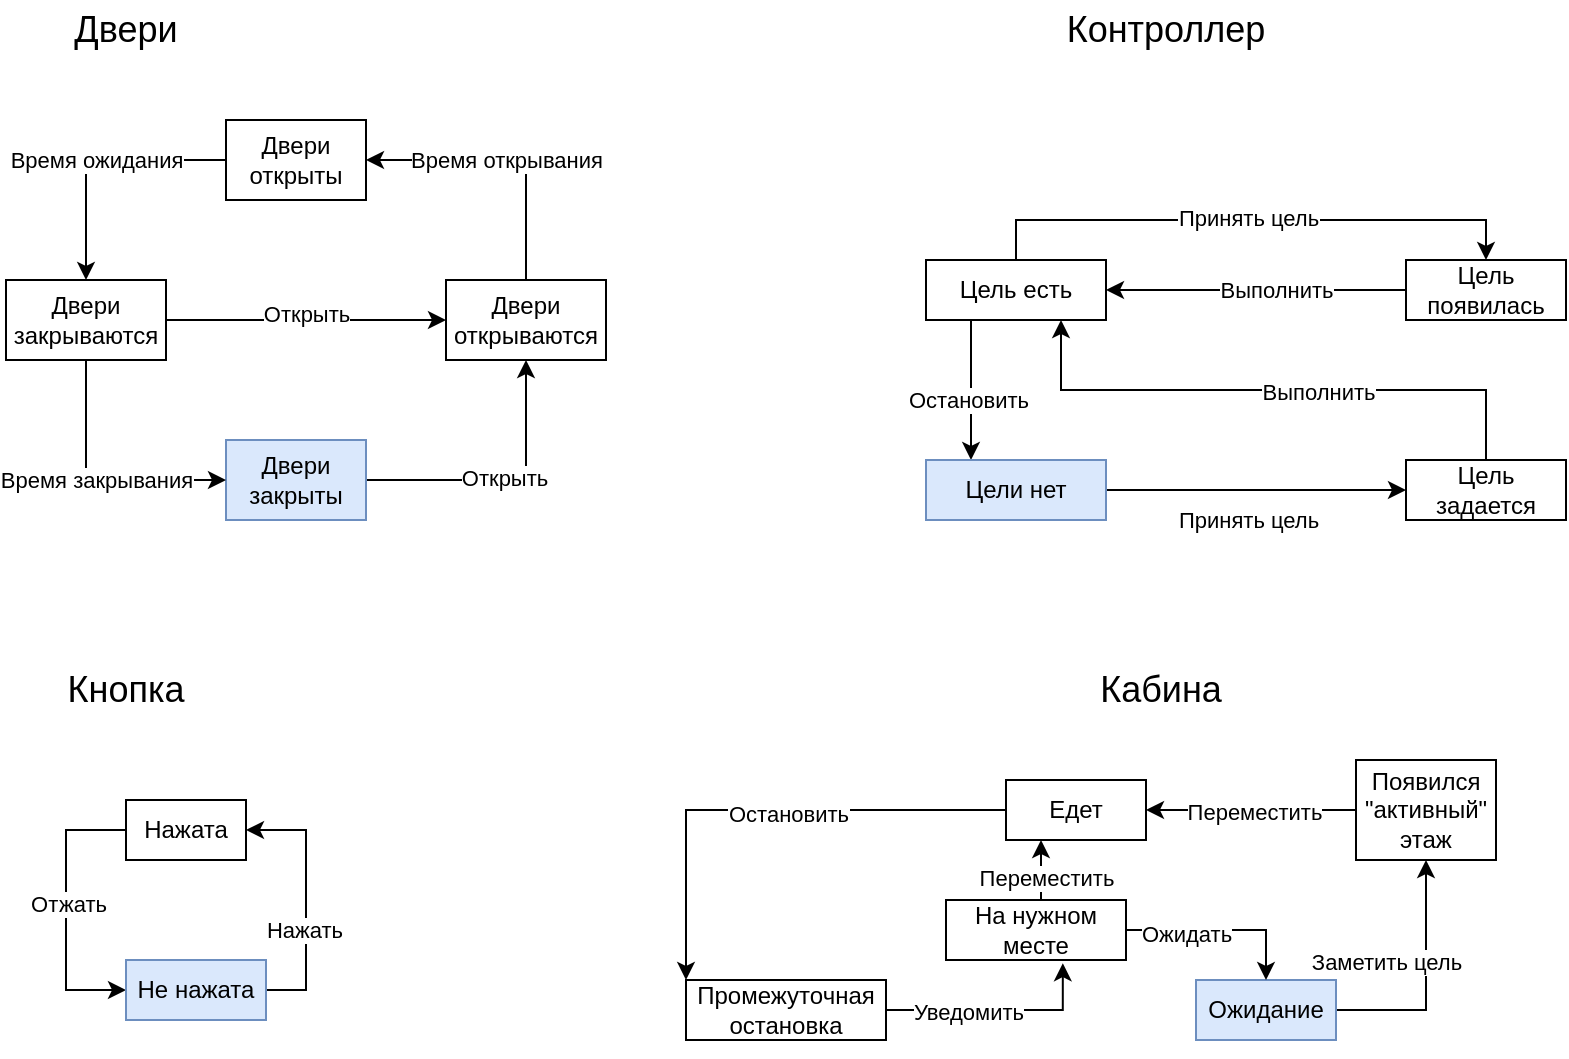 <mxfile version="24.5.2" type="device">
  <diagram name="ДПС лифта" id="ViV0qKlwYsVtwToXWygZ">
    <mxGraphModel dx="1050" dy="575" grid="1" gridSize="10" guides="1" tooltips="1" connect="1" arrows="1" fold="1" page="1" pageScale="1" pageWidth="2336" pageHeight="1654" math="0" shadow="0">
      <root>
        <mxCell id="0" />
        <mxCell id="1" parent="0" />
        <mxCell id="2gDo3BQqO2C97RwKKdHj-9" value="Время ожидания" style="edgeStyle=orthogonalEdgeStyle;rounded=0;orthogonalLoop=1;jettySize=auto;html=1;exitX=0;exitY=0.5;exitDx=0;exitDy=0;entryX=0.5;entryY=0;entryDx=0;entryDy=0;" parent="1" source="2gDo3BQqO2C97RwKKdHj-1" target="2gDo3BQqO2C97RwKKdHj-8" edge="1">
          <mxGeometry relative="1" as="geometry" />
        </mxCell>
        <mxCell id="2gDo3BQqO2C97RwKKdHj-1" value="Двери открыты" style="rounded=0;whiteSpace=wrap;html=1;" parent="1" vertex="1">
          <mxGeometry x="260" y="200" width="70" height="40" as="geometry" />
        </mxCell>
        <mxCell id="2gDo3BQqO2C97RwKKdHj-2" value="Двери" style="text;html=1;align=center;verticalAlign=middle;whiteSpace=wrap;rounded=0;fontSize=18;" parent="1" vertex="1">
          <mxGeometry x="180" y="140" width="60" height="30" as="geometry" />
        </mxCell>
        <mxCell id="2gDo3BQqO2C97RwKKdHj-3" value="Контроллер" style="text;html=1;align=center;verticalAlign=middle;whiteSpace=wrap;rounded=0;fontSize=18;" parent="1" vertex="1">
          <mxGeometry x="700" y="140" width="60" height="30" as="geometry" />
        </mxCell>
        <mxCell id="2gDo3BQqO2C97RwKKdHj-4" value="Кнопка" style="text;html=1;align=center;verticalAlign=middle;whiteSpace=wrap;rounded=0;fontSize=18;" parent="1" vertex="1">
          <mxGeometry x="180" y="470" width="60" height="30" as="geometry" />
        </mxCell>
        <mxCell id="2gDo3BQqO2C97RwKKdHj-5" value="Кабина&amp;nbsp;" style="text;html=1;align=center;verticalAlign=middle;whiteSpace=wrap;rounded=0;fontSize=18;" parent="1" vertex="1">
          <mxGeometry x="700" y="470" width="60" height="30" as="geometry" />
        </mxCell>
        <mxCell id="2gDo3BQqO2C97RwKKdHj-10" value="Время открывания" style="edgeStyle=orthogonalEdgeStyle;rounded=0;orthogonalLoop=1;jettySize=auto;html=1;exitX=0.5;exitY=0;exitDx=0;exitDy=0;entryX=1;entryY=0.5;entryDx=0;entryDy=0;" parent="1" source="2gDo3BQqO2C97RwKKdHj-6" target="2gDo3BQqO2C97RwKKdHj-1" edge="1">
          <mxGeometry relative="1" as="geometry" />
        </mxCell>
        <mxCell id="2gDo3BQqO2C97RwKKdHj-6" value="Двери открываются" style="rounded=0;whiteSpace=wrap;html=1;" parent="1" vertex="1">
          <mxGeometry x="370" y="280" width="80" height="40" as="geometry" />
        </mxCell>
        <mxCell id="2gDo3BQqO2C97RwKKdHj-11" value="" style="edgeStyle=orthogonalEdgeStyle;rounded=0;orthogonalLoop=1;jettySize=auto;html=1;exitX=1;exitY=0.5;exitDx=0;exitDy=0;entryX=0.5;entryY=1;entryDx=0;entryDy=0;" parent="1" source="2gDo3BQqO2C97RwKKdHj-7" target="2gDo3BQqO2C97RwKKdHj-6" edge="1">
          <mxGeometry relative="1" as="geometry" />
        </mxCell>
        <mxCell id="1Hp3-lnBUeghpZRX9uwr-5" value="Открыть" style="edgeLabel;html=1;align=center;verticalAlign=middle;resizable=0;points=[];" parent="2gDo3BQqO2C97RwKKdHj-11" vertex="1" connectable="0">
          <mxGeometry x="-0.017" y="1" relative="1" as="geometry">
            <mxPoint as="offset" />
          </mxGeometry>
        </mxCell>
        <mxCell id="2gDo3BQqO2C97RwKKdHj-7" value="Двери закрыты" style="rounded=0;whiteSpace=wrap;html=1;fillColor=#dae8fc;strokeColor=#6c8ebf;" parent="1" vertex="1">
          <mxGeometry x="260" y="360" width="70" height="40" as="geometry" />
        </mxCell>
        <mxCell id="2gDo3BQqO2C97RwKKdHj-12" value="Время закрывания" style="edgeStyle=orthogonalEdgeStyle;rounded=0;orthogonalLoop=1;jettySize=auto;html=1;exitX=0.5;exitY=1;exitDx=0;exitDy=0;entryX=0;entryY=0.5;entryDx=0;entryDy=0;" parent="1" source="2gDo3BQqO2C97RwKKdHj-8" target="2gDo3BQqO2C97RwKKdHj-7" edge="1">
          <mxGeometry relative="1" as="geometry" />
        </mxCell>
        <mxCell id="2gDo3BQqO2C97RwKKdHj-13" style="edgeStyle=orthogonalEdgeStyle;rounded=0;orthogonalLoop=1;jettySize=auto;html=1;exitX=1;exitY=0.5;exitDx=0;exitDy=0;entryX=0;entryY=0.5;entryDx=0;entryDy=0;" parent="1" source="2gDo3BQqO2C97RwKKdHj-8" target="2gDo3BQqO2C97RwKKdHj-6" edge="1">
          <mxGeometry relative="1" as="geometry" />
        </mxCell>
        <mxCell id="lF5VUnWABReuihg8N5pp-5" value="Открыть" style="edgeLabel;html=1;align=center;verticalAlign=middle;resizable=0;points=[];" parent="2gDo3BQqO2C97RwKKdHj-13" vertex="1" connectable="0">
          <mxGeometry x="-0.003" y="3" relative="1" as="geometry">
            <mxPoint as="offset" />
          </mxGeometry>
        </mxCell>
        <mxCell id="2gDo3BQqO2C97RwKKdHj-8" value="Двери закрываются" style="rounded=0;whiteSpace=wrap;html=1;" parent="1" vertex="1">
          <mxGeometry x="150" y="280" width="80" height="40" as="geometry" />
        </mxCell>
        <mxCell id="2gDo3BQqO2C97RwKKdHj-18" style="edgeStyle=orthogonalEdgeStyle;rounded=0;orthogonalLoop=1;jettySize=auto;html=1;exitX=0;exitY=0.5;exitDx=0;exitDy=0;entryX=0;entryY=0.5;entryDx=0;entryDy=0;" parent="1" source="2gDo3BQqO2C97RwKKdHj-14" target="2gDo3BQqO2C97RwKKdHj-15" edge="1">
          <mxGeometry relative="1" as="geometry">
            <Array as="points">
              <mxPoint x="180" y="555" />
              <mxPoint x="180" y="635" />
            </Array>
          </mxGeometry>
        </mxCell>
        <mxCell id="1Hp3-lnBUeghpZRX9uwr-7" value="Отжать" style="edgeLabel;html=1;align=center;verticalAlign=middle;resizable=0;points=[];" parent="2gDo3BQqO2C97RwKKdHj-18" vertex="1" connectable="0">
          <mxGeometry x="-0.043" y="1" relative="1" as="geometry">
            <mxPoint as="offset" />
          </mxGeometry>
        </mxCell>
        <mxCell id="2gDo3BQqO2C97RwKKdHj-14" value="Нажата" style="rounded=0;whiteSpace=wrap;html=1;" parent="1" vertex="1">
          <mxGeometry x="210" y="540" width="60" height="30" as="geometry" />
        </mxCell>
        <mxCell id="2gDo3BQqO2C97RwKKdHj-16" style="edgeStyle=orthogonalEdgeStyle;rounded=0;orthogonalLoop=1;jettySize=auto;html=1;exitX=1;exitY=0.5;exitDx=0;exitDy=0;entryX=1;entryY=0.5;entryDx=0;entryDy=0;" parent="1" source="2gDo3BQqO2C97RwKKdHj-15" target="2gDo3BQqO2C97RwKKdHj-14" edge="1">
          <mxGeometry relative="1" as="geometry" />
        </mxCell>
        <mxCell id="1Hp3-lnBUeghpZRX9uwr-6" value="Нажать" style="edgeLabel;html=1;align=center;verticalAlign=middle;resizable=0;points=[];" parent="2gDo3BQqO2C97RwKKdHj-16" vertex="1" connectable="0">
          <mxGeometry x="-0.222" y="1" relative="1" as="geometry">
            <mxPoint as="offset" />
          </mxGeometry>
        </mxCell>
        <mxCell id="2gDo3BQqO2C97RwKKdHj-15" value="Не нажата" style="rounded=0;whiteSpace=wrap;html=1;fillColor=#dae8fc;strokeColor=#6c8ebf;" parent="1" vertex="1">
          <mxGeometry x="210" y="620" width="70" height="30" as="geometry" />
        </mxCell>
        <mxCell id="1Hp3-lnBUeghpZRX9uwr-27" style="edgeStyle=orthogonalEdgeStyle;rounded=0;orthogonalLoop=1;jettySize=auto;html=1;exitX=0.5;exitY=0;exitDx=0;exitDy=0;entryX=0.5;entryY=0;entryDx=0;entryDy=0;" parent="1" source="2gDo3BQqO2C97RwKKdHj-19" target="1Hp3-lnBUeghpZRX9uwr-19" edge="1">
          <mxGeometry relative="1" as="geometry" />
        </mxCell>
        <mxCell id="1Hp3-lnBUeghpZRX9uwr-28" value="Принять цель" style="edgeLabel;html=1;align=center;verticalAlign=middle;resizable=0;points=[];" parent="1Hp3-lnBUeghpZRX9uwr-27" vertex="1" connectable="0">
          <mxGeometry x="-0.01" y="1" relative="1" as="geometry">
            <mxPoint as="offset" />
          </mxGeometry>
        </mxCell>
        <mxCell id="MfaRD-3fd4rTcoZ4Z0z9-1" value="Остановить" style="edgeStyle=orthogonalEdgeStyle;rounded=0;orthogonalLoop=1;jettySize=auto;html=1;exitX=0.25;exitY=1;exitDx=0;exitDy=0;entryX=0.25;entryY=0;entryDx=0;entryDy=0;" edge="1" parent="1" source="2gDo3BQqO2C97RwKKdHj-19" target="2gDo3BQqO2C97RwKKdHj-20">
          <mxGeometry x="0.143" y="-2" relative="1" as="geometry">
            <mxPoint as="offset" />
          </mxGeometry>
        </mxCell>
        <mxCell id="2gDo3BQqO2C97RwKKdHj-19" value="Цель есть" style="rounded=0;whiteSpace=wrap;html=1;" parent="1" vertex="1">
          <mxGeometry x="610" y="270" width="90" height="30" as="geometry" />
        </mxCell>
        <mxCell id="w8LPeQsD2zqLCJCFaowL-9" style="edgeStyle=orthogonalEdgeStyle;rounded=0;orthogonalLoop=1;jettySize=auto;html=1;exitX=1;exitY=0.5;exitDx=0;exitDy=0;entryX=0;entryY=0.5;entryDx=0;entryDy=0;" parent="1" source="2gDo3BQqO2C97RwKKdHj-20" target="w8LPeQsD2zqLCJCFaowL-3" edge="1">
          <mxGeometry relative="1" as="geometry" />
        </mxCell>
        <mxCell id="w8LPeQsD2zqLCJCFaowL-10" value="Принять цель" style="edgeLabel;html=1;align=center;verticalAlign=middle;resizable=0;points=[];" parent="w8LPeQsD2zqLCJCFaowL-9" vertex="1" connectable="0">
          <mxGeometry x="0.064" y="1" relative="1" as="geometry">
            <mxPoint x="-9" y="16" as="offset" />
          </mxGeometry>
        </mxCell>
        <mxCell id="2gDo3BQqO2C97RwKKdHj-20" value="Цели нет" style="rounded=0;whiteSpace=wrap;html=1;fillColor=#dae8fc;strokeColor=#6c8ebf;" parent="1" vertex="1">
          <mxGeometry x="610" y="370" width="90" height="30" as="geometry" />
        </mxCell>
        <mxCell id="2gDo3BQqO2C97RwKKdHj-27" style="edgeStyle=orthogonalEdgeStyle;rounded=0;orthogonalLoop=1;jettySize=auto;html=1;exitX=1;exitY=0.5;exitDx=0;exitDy=0;" parent="1" source="2gDo3BQqO2C97RwKKdHj-23" target="2gDo3BQqO2C97RwKKdHj-24" edge="1">
          <mxGeometry relative="1" as="geometry" />
        </mxCell>
        <mxCell id="1Hp3-lnBUeghpZRX9uwr-8" value="Заметить цель" style="edgeLabel;html=1;align=center;verticalAlign=middle;resizable=0;points=[];" parent="2gDo3BQqO2C97RwKKdHj-27" vertex="1" connectable="0">
          <mxGeometry x="0.027" y="-1" relative="1" as="geometry">
            <mxPoint x="-21" y="-8" as="offset" />
          </mxGeometry>
        </mxCell>
        <mxCell id="2gDo3BQqO2C97RwKKdHj-23" value="Ожидание" style="rounded=0;whiteSpace=wrap;html=1;fillColor=#dae8fc;strokeColor=#6c8ebf;" parent="1" vertex="1">
          <mxGeometry x="745" y="630" width="70" height="30" as="geometry" />
        </mxCell>
        <mxCell id="2gDo3BQqO2C97RwKKdHj-28" style="edgeStyle=orthogonalEdgeStyle;rounded=0;orthogonalLoop=1;jettySize=auto;html=1;exitX=0;exitY=0.5;exitDx=0;exitDy=0;entryX=1;entryY=0.5;entryDx=0;entryDy=0;" parent="1" source="2gDo3BQqO2C97RwKKdHj-24" target="2gDo3BQqO2C97RwKKdHj-25" edge="1">
          <mxGeometry relative="1" as="geometry" />
        </mxCell>
        <mxCell id="1Hp3-lnBUeghpZRX9uwr-9" value="Переместить" style="edgeLabel;html=1;align=center;verticalAlign=middle;resizable=0;points=[];" parent="2gDo3BQqO2C97RwKKdHj-28" vertex="1" connectable="0">
          <mxGeometry x="-0.025" y="1" relative="1" as="geometry">
            <mxPoint as="offset" />
          </mxGeometry>
        </mxCell>
        <mxCell id="2gDo3BQqO2C97RwKKdHj-24" value="Появился &quot;активный&quot; этаж" style="rounded=0;whiteSpace=wrap;html=1;" parent="1" vertex="1">
          <mxGeometry x="825" y="520" width="70" height="50" as="geometry" />
        </mxCell>
        <mxCell id="1Hp3-lnBUeghpZRX9uwr-16" style="edgeStyle=orthogonalEdgeStyle;rounded=0;orthogonalLoop=1;jettySize=auto;html=1;exitX=0;exitY=0.5;exitDx=0;exitDy=0;entryX=0;entryY=0;entryDx=0;entryDy=0;" parent="1" source="2gDo3BQqO2C97RwKKdHj-25" target="1Hp3-lnBUeghpZRX9uwr-10" edge="1">
          <mxGeometry relative="1" as="geometry" />
        </mxCell>
        <mxCell id="1Hp3-lnBUeghpZRX9uwr-18" value="Остановить" style="edgeLabel;html=1;align=center;verticalAlign=middle;resizable=0;points=[];" parent="1Hp3-lnBUeghpZRX9uwr-16" vertex="1" connectable="0">
          <mxGeometry x="-0.112" y="2" relative="1" as="geometry">
            <mxPoint as="offset" />
          </mxGeometry>
        </mxCell>
        <mxCell id="2gDo3BQqO2C97RwKKdHj-25" value="Едет" style="rounded=0;whiteSpace=wrap;html=1;" parent="1" vertex="1">
          <mxGeometry x="650" y="530" width="70" height="30" as="geometry" />
        </mxCell>
        <mxCell id="1Hp3-lnBUeghpZRX9uwr-10" value="Промежуточная остановка" style="rounded=0;whiteSpace=wrap;html=1;" parent="1" vertex="1">
          <mxGeometry x="490" y="630" width="100" height="30" as="geometry" />
        </mxCell>
        <mxCell id="1Hp3-lnBUeghpZRX9uwr-17" style="edgeStyle=orthogonalEdgeStyle;rounded=0;orthogonalLoop=1;jettySize=auto;html=1;exitX=0.5;exitY=1;exitDx=0;exitDy=0;" parent="1" source="1Hp3-lnBUeghpZRX9uwr-10" target="1Hp3-lnBUeghpZRX9uwr-10" edge="1">
          <mxGeometry relative="1" as="geometry" />
        </mxCell>
        <mxCell id="1Hp3-lnBUeghpZRX9uwr-21" style="edgeStyle=orthogonalEdgeStyle;rounded=0;orthogonalLoop=1;jettySize=auto;html=1;exitX=0;exitY=0.5;exitDx=0;exitDy=0;entryX=1;entryY=0.5;entryDx=0;entryDy=0;" parent="1" source="1Hp3-lnBUeghpZRX9uwr-19" target="2gDo3BQqO2C97RwKKdHj-19" edge="1">
          <mxGeometry relative="1" as="geometry" />
        </mxCell>
        <mxCell id="1Hp3-lnBUeghpZRX9uwr-25" value="Выполнить" style="edgeLabel;html=1;align=center;verticalAlign=middle;resizable=0;points=[];" parent="1Hp3-lnBUeghpZRX9uwr-21" vertex="1" connectable="0">
          <mxGeometry x="-0.127" relative="1" as="geometry">
            <mxPoint as="offset" />
          </mxGeometry>
        </mxCell>
        <mxCell id="1Hp3-lnBUeghpZRX9uwr-19" value="Цель появилась" style="rounded=0;whiteSpace=wrap;html=1;" parent="1" vertex="1">
          <mxGeometry x="850" y="270" width="80" height="30" as="geometry" />
        </mxCell>
        <mxCell id="w8LPeQsD2zqLCJCFaowL-19" style="edgeStyle=orthogonalEdgeStyle;rounded=0;orthogonalLoop=1;jettySize=auto;html=1;exitX=0.5;exitY=0;exitDx=0;exitDy=0;entryX=0.75;entryY=1;entryDx=0;entryDy=0;" parent="1" source="w8LPeQsD2zqLCJCFaowL-3" target="2gDo3BQqO2C97RwKKdHj-19" edge="1">
          <mxGeometry relative="1" as="geometry" />
        </mxCell>
        <mxCell id="w8LPeQsD2zqLCJCFaowL-20" value="Выполнить" style="edgeLabel;html=1;align=center;verticalAlign=middle;resizable=0;points=[];" parent="w8LPeQsD2zqLCJCFaowL-19" vertex="1" connectable="0">
          <mxGeometry x="-0.158" y="1" relative="1" as="geometry">
            <mxPoint as="offset" />
          </mxGeometry>
        </mxCell>
        <mxCell id="w8LPeQsD2zqLCJCFaowL-3" value="Цель задается" style="rounded=0;whiteSpace=wrap;html=1;" parent="1" vertex="1">
          <mxGeometry x="850" y="370" width="80" height="30" as="geometry" />
        </mxCell>
        <mxCell id="w8LPeQsD2zqLCJCFaowL-14" style="edgeStyle=orthogonalEdgeStyle;rounded=0;orthogonalLoop=1;jettySize=auto;html=1;exitX=1;exitY=0.5;exitDx=0;exitDy=0;" parent="1" source="w8LPeQsD2zqLCJCFaowL-11" target="2gDo3BQqO2C97RwKKdHj-23" edge="1">
          <mxGeometry relative="1" as="geometry" />
        </mxCell>
        <mxCell id="w8LPeQsD2zqLCJCFaowL-18" value="Ожидать" style="edgeLabel;html=1;align=center;verticalAlign=middle;resizable=0;points=[];" parent="w8LPeQsD2zqLCJCFaowL-14" vertex="1" connectable="0">
          <mxGeometry x="-0.364" y="-2" relative="1" as="geometry">
            <mxPoint as="offset" />
          </mxGeometry>
        </mxCell>
        <mxCell id="w8LPeQsD2zqLCJCFaowL-15" style="edgeStyle=orthogonalEdgeStyle;rounded=0;orthogonalLoop=1;jettySize=auto;html=1;exitX=0.5;exitY=0;exitDx=0;exitDy=0;entryX=0.25;entryY=1;entryDx=0;entryDy=0;" parent="1" source="w8LPeQsD2zqLCJCFaowL-11" target="2gDo3BQqO2C97RwKKdHj-25" edge="1">
          <mxGeometry relative="1" as="geometry" />
        </mxCell>
        <mxCell id="w8LPeQsD2zqLCJCFaowL-16" value="Переместить" style="edgeLabel;html=1;align=center;verticalAlign=middle;resizable=0;points=[];" parent="w8LPeQsD2zqLCJCFaowL-15" vertex="1" connectable="0">
          <mxGeometry x="-0.157" y="-2" relative="1" as="geometry">
            <mxPoint as="offset" />
          </mxGeometry>
        </mxCell>
        <mxCell id="w8LPeQsD2zqLCJCFaowL-11" value="На нужном месте" style="rounded=0;whiteSpace=wrap;html=1;" parent="1" vertex="1">
          <mxGeometry x="620" y="590" width="90" height="30" as="geometry" />
        </mxCell>
        <mxCell id="w8LPeQsD2zqLCJCFaowL-12" style="edgeStyle=orthogonalEdgeStyle;rounded=0;orthogonalLoop=1;jettySize=auto;html=1;exitX=1;exitY=0.5;exitDx=0;exitDy=0;entryX=0.649;entryY=1.053;entryDx=0;entryDy=0;entryPerimeter=0;" parent="1" source="1Hp3-lnBUeghpZRX9uwr-10" target="w8LPeQsD2zqLCJCFaowL-11" edge="1">
          <mxGeometry relative="1" as="geometry" />
        </mxCell>
        <mxCell id="w8LPeQsD2zqLCJCFaowL-17" value="Уведомить" style="edgeLabel;html=1;align=center;verticalAlign=middle;resizable=0;points=[];" parent="w8LPeQsD2zqLCJCFaowL-12" vertex="1" connectable="0">
          <mxGeometry x="-0.263" y="-1" relative="1" as="geometry">
            <mxPoint as="offset" />
          </mxGeometry>
        </mxCell>
      </root>
    </mxGraphModel>
  </diagram>
</mxfile>
